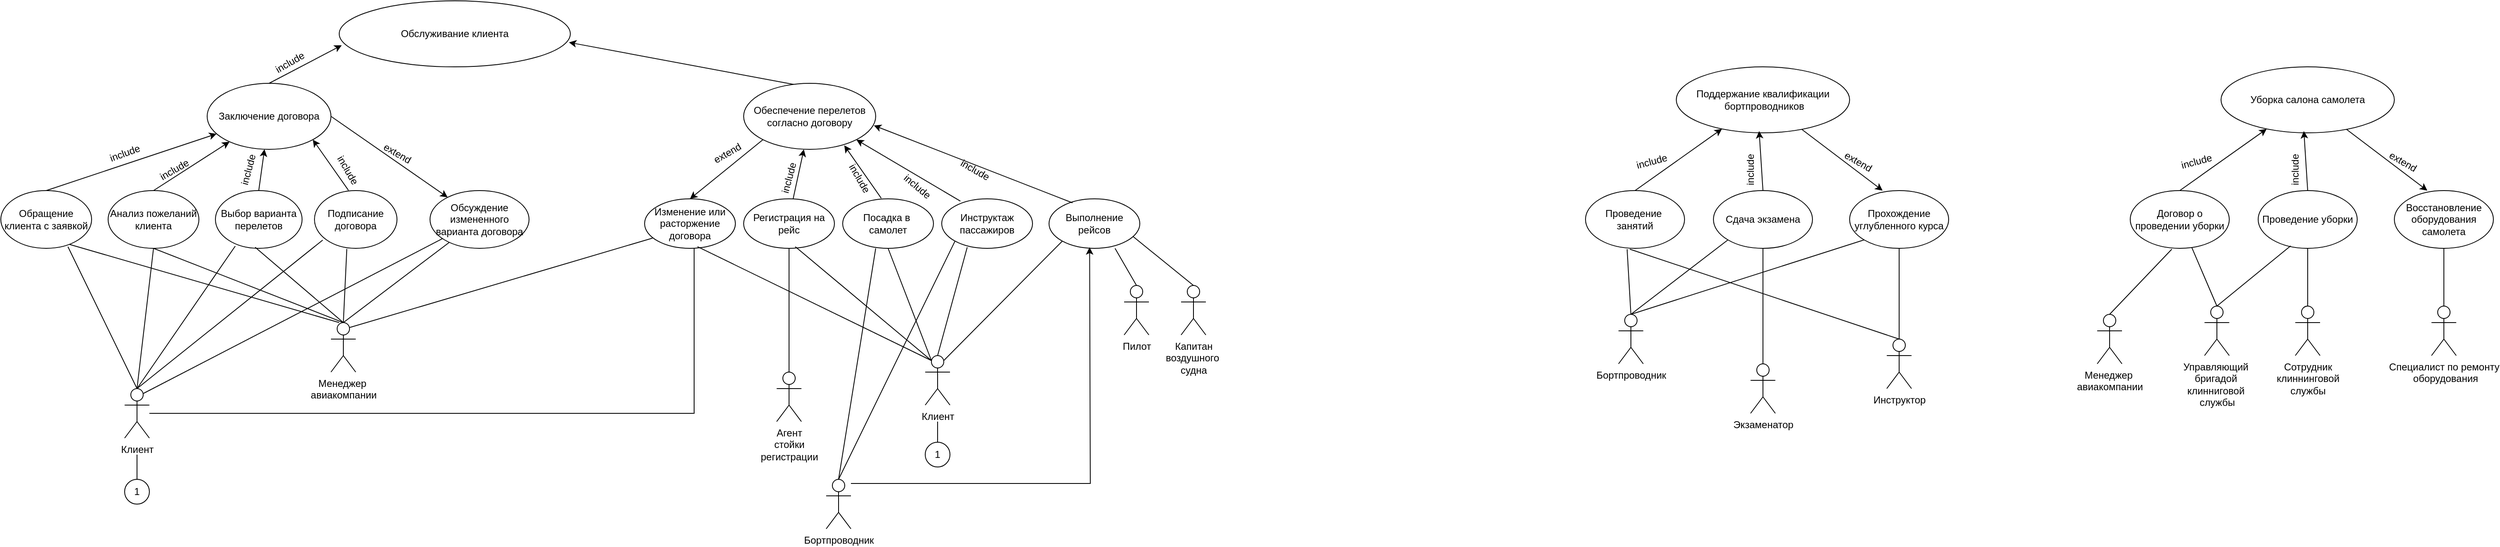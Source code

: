 <mxfile version="26.0.16">
  <diagram name="Страница — 1" id="XdphN2D3qPOeIAfaT9hG">
    <mxGraphModel dx="1928" dy="639" grid="1" gridSize="10" guides="1" tooltips="1" connect="1" arrows="1" fold="1" page="1" pageScale="1" pageWidth="827" pageHeight="1169" math="0" shadow="0">
      <root>
        <mxCell id="0" />
        <mxCell id="1" parent="0" />
        <mxCell id="0V91LuE8Ei9iwxA5G90l-1" value="Обслуживание клиента" style="ellipse;whiteSpace=wrap;html=1;" vertex="1" parent="1">
          <mxGeometry x="290" y="240" width="280" height="80" as="geometry" />
        </mxCell>
        <mxCell id="0V91LuE8Ei9iwxA5G90l-2" value="" style="endArrow=classic;html=1;rounded=0;entryX=0.011;entryY=0.673;entryDx=0;entryDy=0;entryPerimeter=0;exitX=0.5;exitY=0;exitDx=0;exitDy=0;" edge="1" parent="1" source="0V91LuE8Ei9iwxA5G90l-4" target="0V91LuE8Ei9iwxA5G90l-1">
          <mxGeometry width="50" height="50" relative="1" as="geometry">
            <mxPoint x="250" y="400" as="sourcePoint" />
            <mxPoint x="350" y="350" as="targetPoint" />
          </mxGeometry>
        </mxCell>
        <mxCell id="0V91LuE8Ei9iwxA5G90l-3" value="" style="endArrow=classic;html=1;rounded=0;entryX=0.994;entryY=0.63;entryDx=0;entryDy=0;entryPerimeter=0;exitX=0.465;exitY=0.048;exitDx=0;exitDy=0;exitPerimeter=0;" edge="1" parent="1" source="0V91LuE8Ei9iwxA5G90l-5" target="0V91LuE8Ei9iwxA5G90l-1">
          <mxGeometry width="50" height="50" relative="1" as="geometry">
            <mxPoint x="560" y="400" as="sourcePoint" />
            <mxPoint x="570" y="360" as="targetPoint" />
          </mxGeometry>
        </mxCell>
        <mxCell id="0V91LuE8Ei9iwxA5G90l-4" value="Заключение договора" style="ellipse;whiteSpace=wrap;html=1;" vertex="1" parent="1">
          <mxGeometry x="130" y="340" width="150" height="80" as="geometry" />
        </mxCell>
        <mxCell id="0V91LuE8Ei9iwxA5G90l-5" value="Обеспечение перелетов согласно договору" style="ellipse;whiteSpace=wrap;html=1;" vertex="1" parent="1">
          <mxGeometry x="780" y="340" width="160" height="80" as="geometry" />
        </mxCell>
        <mxCell id="0V91LuE8Ei9iwxA5G90l-6" value="Обращение клиента с заявкой" style="ellipse;whiteSpace=wrap;html=1;" vertex="1" parent="1">
          <mxGeometry x="-120" y="470" width="110" height="70" as="geometry" />
        </mxCell>
        <mxCell id="0V91LuE8Ei9iwxA5G90l-7" value="Анализ пожеланий клиента" style="ellipse;whiteSpace=wrap;html=1;" vertex="1" parent="1">
          <mxGeometry x="10" y="470" width="110" height="70" as="geometry" />
        </mxCell>
        <mxCell id="0V91LuE8Ei9iwxA5G90l-8" value="Выбор варианта перелетов" style="ellipse;whiteSpace=wrap;html=1;" vertex="1" parent="1">
          <mxGeometry x="140" y="470" width="105" height="70" as="geometry" />
        </mxCell>
        <mxCell id="0V91LuE8Ei9iwxA5G90l-9" value="Подписание договора" style="ellipse;whiteSpace=wrap;html=1;" vertex="1" parent="1">
          <mxGeometry x="260" y="470" width="100" height="70" as="geometry" />
        </mxCell>
        <mxCell id="0V91LuE8Ei9iwxA5G90l-10" value="Обсуждение измененного варианта договора" style="ellipse;whiteSpace=wrap;html=1;" vertex="1" parent="1">
          <mxGeometry x="400" y="470" width="120" height="70" as="geometry" />
        </mxCell>
        <mxCell id="0V91LuE8Ei9iwxA5G90l-11" value="" style="endArrow=classic;html=1;rounded=0;exitX=0.5;exitY=0;exitDx=0;exitDy=0;" edge="1" parent="1" source="0V91LuE8Ei9iwxA5G90l-6" target="0V91LuE8Ei9iwxA5G90l-4">
          <mxGeometry width="50" height="50" relative="1" as="geometry">
            <mxPoint x="-190" y="410" as="sourcePoint" />
            <mxPoint x="-140" y="360" as="targetPoint" />
          </mxGeometry>
        </mxCell>
        <mxCell id="0V91LuE8Ei9iwxA5G90l-12" value="" style="endArrow=classic;html=1;rounded=0;exitX=0.5;exitY=0;exitDx=0;exitDy=0;" edge="1" parent="1" source="0V91LuE8Ei9iwxA5G90l-7" target="0V91LuE8Ei9iwxA5G90l-4">
          <mxGeometry width="50" height="50" relative="1" as="geometry">
            <mxPoint x="-90" y="410" as="sourcePoint" />
            <mxPoint x="-40" y="360" as="targetPoint" />
          </mxGeometry>
        </mxCell>
        <mxCell id="0V91LuE8Ei9iwxA5G90l-13" value="" style="endArrow=classic;html=1;rounded=0;exitX=0.5;exitY=0;exitDx=0;exitDy=0;" edge="1" parent="1" source="0V91LuE8Ei9iwxA5G90l-8" target="0V91LuE8Ei9iwxA5G90l-4">
          <mxGeometry width="50" height="50" relative="1" as="geometry">
            <mxPoint x="-90" y="400" as="sourcePoint" />
            <mxPoint x="-40" y="350" as="targetPoint" />
          </mxGeometry>
        </mxCell>
        <mxCell id="0V91LuE8Ei9iwxA5G90l-14" value="" style="endArrow=classic;html=1;rounded=0;exitX=0.412;exitY=-0.004;exitDx=0;exitDy=0;exitPerimeter=0;entryX=1;entryY=1;entryDx=0;entryDy=0;" edge="1" parent="1" source="0V91LuE8Ei9iwxA5G90l-9" target="0V91LuE8Ei9iwxA5G90l-4">
          <mxGeometry width="50" height="50" relative="1" as="geometry">
            <mxPoint x="-80" y="410" as="sourcePoint" />
            <mxPoint x="-30" y="360" as="targetPoint" />
          </mxGeometry>
        </mxCell>
        <mxCell id="0V91LuE8Ei9iwxA5G90l-15" value="" style="endArrow=classic;html=1;rounded=0;exitX=1;exitY=0.5;exitDx=0;exitDy=0;" edge="1" parent="1" source="0V91LuE8Ei9iwxA5G90l-4" target="0V91LuE8Ei9iwxA5G90l-10">
          <mxGeometry width="50" height="50" relative="1" as="geometry">
            <mxPoint x="40" y="420" as="sourcePoint" />
            <mxPoint x="360" y="370" as="targetPoint" />
          </mxGeometry>
        </mxCell>
        <mxCell id="0V91LuE8Ei9iwxA5G90l-16" value="include" style="text;html=1;align=center;verticalAlign=middle;resizable=0;points=[];autosize=1;strokeColor=none;fillColor=none;rotation=-30;" vertex="1" parent="1">
          <mxGeometry x="200" y="300" width="60" height="30" as="geometry" />
        </mxCell>
        <mxCell id="0V91LuE8Ei9iwxA5G90l-17" value="include" style="text;html=1;align=center;verticalAlign=middle;resizable=0;points=[];autosize=1;strokeColor=none;fillColor=none;rotation=-20;" vertex="1" parent="1">
          <mxGeometry y="410" width="60" height="30" as="geometry" />
        </mxCell>
        <mxCell id="0V91LuE8Ei9iwxA5G90l-18" value="include" style="text;html=1;align=center;verticalAlign=middle;resizable=0;points=[];autosize=1;strokeColor=none;fillColor=none;rotation=-30;" vertex="1" parent="1">
          <mxGeometry x="60" y="430" width="60" height="30" as="geometry" />
        </mxCell>
        <mxCell id="0V91LuE8Ei9iwxA5G90l-19" value="include" style="text;html=1;align=center;verticalAlign=middle;resizable=0;points=[];autosize=1;strokeColor=none;fillColor=none;rotation=-75;" vertex="1" parent="1">
          <mxGeometry x="150" y="430" width="60" height="30" as="geometry" />
        </mxCell>
        <mxCell id="0V91LuE8Ei9iwxA5G90l-21" value="include" style="text;html=1;align=center;verticalAlign=middle;resizable=0;points=[];autosize=1;strokeColor=none;fillColor=none;rotation=60;" vertex="1" parent="1">
          <mxGeometry x="270" y="430" width="60" height="30" as="geometry" />
        </mxCell>
        <mxCell id="0V91LuE8Ei9iwxA5G90l-24" value="extend" style="text;html=1;align=center;verticalAlign=middle;resizable=0;points=[];autosize=1;strokeColor=none;fillColor=none;rotation=30;" vertex="1" parent="1">
          <mxGeometry x="330" y="410" width="60" height="30" as="geometry" />
        </mxCell>
        <mxCell id="0V91LuE8Ei9iwxA5G90l-25" value="Клиент" style="shape=umlActor;verticalLabelPosition=bottom;verticalAlign=top;html=1;outlineConnect=0;" vertex="1" parent="1">
          <mxGeometry x="30" y="710" width="30" height="60" as="geometry" />
        </mxCell>
        <mxCell id="0V91LuE8Ei9iwxA5G90l-33" value="Менеджер&amp;nbsp;&lt;div&gt;авиакомпании&lt;/div&gt;" style="shape=umlActor;verticalLabelPosition=bottom;verticalAlign=top;html=1;outlineConnect=0;" vertex="1" parent="1">
          <mxGeometry x="280" y="630" width="30" height="60" as="geometry" />
        </mxCell>
        <mxCell id="0V91LuE8Ei9iwxA5G90l-35" value="" style="endArrow=none;html=1;rounded=0;exitX=0.5;exitY=0;exitDx=0;exitDy=0;exitPerimeter=0;entryX=0.739;entryY=0.971;entryDx=0;entryDy=0;entryPerimeter=0;" edge="1" parent="1" source="0V91LuE8Ei9iwxA5G90l-25" target="0V91LuE8Ei9iwxA5G90l-6">
          <mxGeometry width="50" height="50" relative="1" as="geometry">
            <mxPoint x="-90" y="630" as="sourcePoint" />
            <mxPoint x="-40" y="580" as="targetPoint" />
          </mxGeometry>
        </mxCell>
        <mxCell id="0V91LuE8Ei9iwxA5G90l-36" value="" style="endArrow=none;html=1;rounded=0;exitX=0.5;exitY=0;exitDx=0;exitDy=0;exitPerimeter=0;entryX=0.5;entryY=1;entryDx=0;entryDy=0;" edge="1" parent="1" source="0V91LuE8Ei9iwxA5G90l-25" target="0V91LuE8Ei9iwxA5G90l-7">
          <mxGeometry width="50" height="50" relative="1" as="geometry">
            <mxPoint x="80" y="620" as="sourcePoint" />
            <mxPoint x="130" y="570" as="targetPoint" />
          </mxGeometry>
        </mxCell>
        <mxCell id="0V91LuE8Ei9iwxA5G90l-37" value="" style="endArrow=none;html=1;rounded=0;entryX=0.229;entryY=0.961;entryDx=0;entryDy=0;entryPerimeter=0;exitX=0.5;exitY=0;exitDx=0;exitDy=0;exitPerimeter=0;" edge="1" parent="1" source="0V91LuE8Ei9iwxA5G90l-25" target="0V91LuE8Ei9iwxA5G90l-8">
          <mxGeometry width="50" height="50" relative="1" as="geometry">
            <mxPoint x="50" y="630" as="sourcePoint" />
            <mxPoint x="120" y="570" as="targetPoint" />
          </mxGeometry>
        </mxCell>
        <mxCell id="0V91LuE8Ei9iwxA5G90l-38" value="" style="endArrow=none;html=1;rounded=0;entryX=0.1;entryY=0.857;entryDx=0;entryDy=0;entryPerimeter=0;exitX=0.5;exitY=0;exitDx=0;exitDy=0;exitPerimeter=0;" edge="1" parent="1" source="0V91LuE8Ei9iwxA5G90l-25" target="0V91LuE8Ei9iwxA5G90l-9">
          <mxGeometry width="50" height="50" relative="1" as="geometry">
            <mxPoint x="50" y="630" as="sourcePoint" />
            <mxPoint x="240" y="580" as="targetPoint" />
          </mxGeometry>
        </mxCell>
        <mxCell id="0V91LuE8Ei9iwxA5G90l-39" value="" style="endArrow=none;html=1;rounded=0;exitX=0.75;exitY=0.1;exitDx=0;exitDy=0;exitPerimeter=0;" edge="1" parent="1" source="0V91LuE8Ei9iwxA5G90l-25" target="0V91LuE8Ei9iwxA5G90l-10">
          <mxGeometry width="50" height="50" relative="1" as="geometry">
            <mxPoint x="50" y="630" as="sourcePoint" />
            <mxPoint x="380" y="540" as="targetPoint" />
          </mxGeometry>
        </mxCell>
        <mxCell id="0V91LuE8Ei9iwxA5G90l-40" value="" style="endArrow=none;html=1;rounded=0;entryX=0.757;entryY=0.932;entryDx=0;entryDy=0;entryPerimeter=0;" edge="1" parent="1" target="0V91LuE8Ei9iwxA5G90l-6">
          <mxGeometry width="50" height="50" relative="1" as="geometry">
            <mxPoint x="290" y="630" as="sourcePoint" />
            <mxPoint x="180" y="610" as="targetPoint" />
          </mxGeometry>
        </mxCell>
        <mxCell id="0V91LuE8Ei9iwxA5G90l-41" value="" style="endArrow=none;html=1;rounded=0;exitX=0.5;exitY=0;exitDx=0;exitDy=0;exitPerimeter=0;entryX=0.5;entryY=1;entryDx=0;entryDy=0;" edge="1" parent="1" source="0V91LuE8Ei9iwxA5G90l-33" target="0V91LuE8Ei9iwxA5G90l-7">
          <mxGeometry width="50" height="50" relative="1" as="geometry">
            <mxPoint x="270" y="640" as="sourcePoint" />
            <mxPoint x="320" y="590" as="targetPoint" />
          </mxGeometry>
        </mxCell>
        <mxCell id="0V91LuE8Ei9iwxA5G90l-42" value="" style="endArrow=none;html=1;rounded=0;entryX=0.458;entryY=0.981;entryDx=0;entryDy=0;entryPerimeter=0;exitX=0.5;exitY=0;exitDx=0;exitDy=0;exitPerimeter=0;" edge="1" parent="1" source="0V91LuE8Ei9iwxA5G90l-33" target="0V91LuE8Ei9iwxA5G90l-8">
          <mxGeometry width="50" height="50" relative="1" as="geometry">
            <mxPoint x="270" y="630" as="sourcePoint" />
            <mxPoint x="320" y="580" as="targetPoint" />
          </mxGeometry>
        </mxCell>
        <mxCell id="0V91LuE8Ei9iwxA5G90l-43" value="" style="endArrow=none;html=1;rounded=0;entryX=0.392;entryY=1.01;entryDx=0;entryDy=0;entryPerimeter=0;exitX=0.5;exitY=0;exitDx=0;exitDy=0;exitPerimeter=0;" edge="1" parent="1" source="0V91LuE8Ei9iwxA5G90l-33" target="0V91LuE8Ei9iwxA5G90l-9">
          <mxGeometry width="50" height="50" relative="1" as="geometry">
            <mxPoint x="360" y="650" as="sourcePoint" />
            <mxPoint x="410" y="600" as="targetPoint" />
          </mxGeometry>
        </mxCell>
        <mxCell id="0V91LuE8Ei9iwxA5G90l-44" value="" style="endArrow=none;html=1;rounded=0;exitX=0.5;exitY=0;exitDx=0;exitDy=0;exitPerimeter=0;" edge="1" parent="1" source="0V91LuE8Ei9iwxA5G90l-33" target="0V91LuE8Ei9iwxA5G90l-10">
          <mxGeometry width="50" height="50" relative="1" as="geometry">
            <mxPoint x="420" y="670" as="sourcePoint" />
            <mxPoint x="470" y="620" as="targetPoint" />
          </mxGeometry>
        </mxCell>
        <mxCell id="0V91LuE8Ei9iwxA5G90l-45" value="Изменение или расторжение договора" style="ellipse;whiteSpace=wrap;html=1;" vertex="1" parent="1">
          <mxGeometry x="660" y="480" width="110" height="60" as="geometry" />
        </mxCell>
        <mxCell id="0V91LuE8Ei9iwxA5G90l-46" value="Регистрация на&lt;div&gt;рейс&lt;/div&gt;" style="ellipse;whiteSpace=wrap;html=1;" vertex="1" parent="1">
          <mxGeometry x="780" y="480" width="110" height="60" as="geometry" />
        </mxCell>
        <mxCell id="0V91LuE8Ei9iwxA5G90l-47" value="Посадка в&amp;nbsp;&lt;div&gt;самолет&lt;/div&gt;" style="ellipse;whiteSpace=wrap;html=1;" vertex="1" parent="1">
          <mxGeometry x="900" y="480" width="110" height="60" as="geometry" />
        </mxCell>
        <mxCell id="0V91LuE8Ei9iwxA5G90l-48" value="Инструктаж пасс&lt;span style=&quot;color: rgba(0, 0, 0, 0); font-family: monospace; font-size: 0px; text-align: start; text-wrap-mode: nowrap;&quot;&gt;%3CmxGraphModel%3E%3Croot%3E%3CmxCell%20id%3D%220%22%2F%3E%3CmxCell%20id%3D%221%22%20parent%3D%220%22%2F%3E%3CmxCell%20id%3D%222%22%20value%3D%22%D0%9F%D0%BE%D1%81%D0%B0%D0%B4%D0%BA%D0%B0%20%D0%B2%26amp%3Bnbsp%3B%26lt%3Bdiv%26gt%3B%D1%81%D0%B0%D0%BC%D0%BE%D0%BB%D0%B5%D1%82%26lt%3B%2Fdiv%26gt%3B%22%20style%3D%22ellipse%3BwhiteSpace%3Dwrap%3Bhtml%3D1%3B%22%20vertex%3D%221%22%20parent%3D%221%22%3E%3CmxGeometry%20x%3D%22970%22%20y%3D%22480%22%20width%3D%22110%22%20height%3D%2260%22%20as%3D%22geometry%22%2F%3E%3C%2FmxCell%3E%3C%2Froot%3E%3C%2FmxGraphModel%3E&lt;/span&gt;ажиров" style="ellipse;whiteSpace=wrap;html=1;" vertex="1" parent="1">
          <mxGeometry x="1020" y="480" width="110" height="60" as="geometry" />
        </mxCell>
        <mxCell id="0V91LuE8Ei9iwxA5G90l-49" value="Выполнение рейсов" style="ellipse;whiteSpace=wrap;html=1;" vertex="1" parent="1">
          <mxGeometry x="1150" y="480" width="110" height="60" as="geometry" />
        </mxCell>
        <mxCell id="0V91LuE8Ei9iwxA5G90l-50" value="" style="endArrow=classic;html=1;rounded=0;entryX=0.5;entryY=0;entryDx=0;entryDy=0;exitX=0;exitY=1;exitDx=0;exitDy=0;" edge="1" parent="1" source="0V91LuE8Ei9iwxA5G90l-5" target="0V91LuE8Ei9iwxA5G90l-45">
          <mxGeometry width="50" height="50" relative="1" as="geometry">
            <mxPoint x="670" y="450" as="sourcePoint" />
            <mxPoint x="720" y="400" as="targetPoint" />
          </mxGeometry>
        </mxCell>
        <mxCell id="0V91LuE8Ei9iwxA5G90l-51" value="" style="endArrow=classic;html=1;rounded=0;exitX=0.545;exitY=0;exitDx=0;exitDy=0;exitPerimeter=0;entryX=0.456;entryY=1;entryDx=0;entryDy=0;entryPerimeter=0;" edge="1" parent="1" source="0V91LuE8Ei9iwxA5G90l-46" target="0V91LuE8Ei9iwxA5G90l-5">
          <mxGeometry width="50" height="50" relative="1" as="geometry">
            <mxPoint x="670" y="470" as="sourcePoint" />
            <mxPoint x="860" y="470" as="targetPoint" />
          </mxGeometry>
        </mxCell>
        <mxCell id="0V91LuE8Ei9iwxA5G90l-52" value="" style="endArrow=classic;html=1;rounded=0;entryX=0.762;entryY=0.94;entryDx=0;entryDy=0;entryPerimeter=0;exitX=0.425;exitY=-0.011;exitDx=0;exitDy=0;exitPerimeter=0;" edge="1" parent="1" source="0V91LuE8Ei9iwxA5G90l-47" target="0V91LuE8Ei9iwxA5G90l-5">
          <mxGeometry width="50" height="50" relative="1" as="geometry">
            <mxPoint x="900" y="490" as="sourcePoint" />
            <mxPoint x="950" y="440" as="targetPoint" />
          </mxGeometry>
        </mxCell>
        <mxCell id="0V91LuE8Ei9iwxA5G90l-54" value="" style="endArrow=classic;html=1;rounded=0;entryX=1;entryY=1;entryDx=0;entryDy=0;exitX=0.206;exitY=0.047;exitDx=0;exitDy=0;exitPerimeter=0;" edge="1" parent="1" source="0V91LuE8Ei9iwxA5G90l-48" target="0V91LuE8Ei9iwxA5G90l-5">
          <mxGeometry width="50" height="50" relative="1" as="geometry">
            <mxPoint x="957" y="489" as="sourcePoint" />
            <mxPoint x="912" y="425" as="targetPoint" />
          </mxGeometry>
        </mxCell>
        <mxCell id="0V91LuE8Ei9iwxA5G90l-55" value="" style="endArrow=classic;html=1;rounded=0;entryX=0.986;entryY=0.638;entryDx=0;entryDy=0;exitX=0.259;exitY=0.081;exitDx=0;exitDy=0;exitPerimeter=0;entryPerimeter=0;" edge="1" parent="1" source="0V91LuE8Ei9iwxA5G90l-49" target="0V91LuE8Ei9iwxA5G90l-5">
          <mxGeometry width="50" height="50" relative="1" as="geometry">
            <mxPoint x="1053" y="493" as="sourcePoint" />
            <mxPoint x="927" y="418" as="targetPoint" />
          </mxGeometry>
        </mxCell>
        <mxCell id="0V91LuE8Ei9iwxA5G90l-56" value="include" style="text;html=1;align=center;verticalAlign=middle;resizable=0;points=[];autosize=1;strokeColor=none;fillColor=none;rotation=-75;" vertex="1" parent="1">
          <mxGeometry x="805" y="440" width="60" height="30" as="geometry" />
        </mxCell>
        <mxCell id="0V91LuE8Ei9iwxA5G90l-57" value="include" style="text;html=1;align=center;verticalAlign=middle;resizable=0;points=[];autosize=1;strokeColor=none;fillColor=none;rotation=60;" vertex="1" parent="1">
          <mxGeometry x="890" y="440" width="60" height="30" as="geometry" />
        </mxCell>
        <mxCell id="0V91LuE8Ei9iwxA5G90l-59" value="include" style="text;html=1;align=center;verticalAlign=middle;resizable=0;points=[];autosize=1;strokeColor=none;fillColor=none;rotation=40;" vertex="1" parent="1">
          <mxGeometry x="960" y="450" width="60" height="30" as="geometry" />
        </mxCell>
        <mxCell id="0V91LuE8Ei9iwxA5G90l-64" value="include" style="text;html=1;align=center;verticalAlign=middle;resizable=0;points=[];autosize=1;strokeColor=none;fillColor=none;rotation=30;" vertex="1" parent="1">
          <mxGeometry x="1030" y="430" width="60" height="30" as="geometry" />
        </mxCell>
        <mxCell id="0V91LuE8Ei9iwxA5G90l-66" value="extend" style="text;html=1;align=center;verticalAlign=middle;resizable=0;points=[];autosize=1;strokeColor=none;fillColor=none;rotation=-30;" vertex="1" parent="1">
          <mxGeometry x="730" y="410" width="60" height="30" as="geometry" />
        </mxCell>
        <mxCell id="0V91LuE8Ei9iwxA5G90l-68" value="" style="endArrow=none;html=1;rounded=0;endFill=1;startFill=0;" edge="1" parent="1" source="0V91LuE8Ei9iwxA5G90l-25">
          <mxGeometry width="50" height="50" relative="1" as="geometry">
            <mxPoint x="150" y="820" as="sourcePoint" />
            <mxPoint x="720" y="540" as="targetPoint" />
            <Array as="points">
              <mxPoint x="720" y="740" />
              <mxPoint x="720" y="540" />
            </Array>
          </mxGeometry>
        </mxCell>
        <mxCell id="0V91LuE8Ei9iwxA5G90l-71" value="" style="endArrow=none;html=1;rounded=0;exitX=0.75;exitY=0.1;exitDx=0;exitDy=0;exitPerimeter=0;entryX=0.087;entryY=0.794;entryDx=0;entryDy=0;entryPerimeter=0;startFill=0;" edge="1" parent="1" source="0V91LuE8Ei9iwxA5G90l-33" target="0V91LuE8Ei9iwxA5G90l-45">
          <mxGeometry width="50" height="50" relative="1" as="geometry">
            <mxPoint x="580" y="650" as="sourcePoint" />
            <mxPoint x="630" y="600" as="targetPoint" />
          </mxGeometry>
        </mxCell>
        <mxCell id="0V91LuE8Ei9iwxA5G90l-73" value="1" style="ellipse;whiteSpace=wrap;html=1;aspect=fixed;" vertex="1" parent="1">
          <mxGeometry x="30" y="820" width="30" height="30" as="geometry" />
        </mxCell>
        <mxCell id="0V91LuE8Ei9iwxA5G90l-74" value="" style="endArrow=none;html=1;rounded=0;exitX=0.5;exitY=0;exitDx=0;exitDy=0;" edge="1" parent="1" source="0V91LuE8Ei9iwxA5G90l-73">
          <mxGeometry width="50" height="50" relative="1" as="geometry">
            <mxPoint x="90" y="840" as="sourcePoint" />
            <mxPoint x="45" y="790" as="targetPoint" />
          </mxGeometry>
        </mxCell>
        <mxCell id="0V91LuE8Ei9iwxA5G90l-75" value="1" style="ellipse;whiteSpace=wrap;html=1;aspect=fixed;" vertex="1" parent="1">
          <mxGeometry x="1000" y="775" width="30" height="30" as="geometry" />
        </mxCell>
        <mxCell id="0V91LuE8Ei9iwxA5G90l-78" value="Клиент" style="shape=umlActor;verticalLabelPosition=bottom;verticalAlign=top;html=1;outlineConnect=0;" vertex="1" parent="1">
          <mxGeometry x="1000" y="670" width="30" height="60" as="geometry" />
        </mxCell>
        <mxCell id="0V91LuE8Ei9iwxA5G90l-79" value="" style="endArrow=none;html=1;rounded=0;exitX=0.5;exitY=0;exitDx=0;exitDy=0;" edge="1" parent="1" source="0V91LuE8Ei9iwxA5G90l-75">
          <mxGeometry width="50" height="50" relative="1" as="geometry">
            <mxPoint x="870" y="720" as="sourcePoint" />
            <mxPoint x="1015" y="750" as="targetPoint" />
          </mxGeometry>
        </mxCell>
        <mxCell id="0V91LuE8Ei9iwxA5G90l-80" value="" style="endArrow=none;html=1;rounded=0;entryX=0.582;entryY=0.966;entryDx=0;entryDy=0;entryPerimeter=0;startFill=0;exitX=0.25;exitY=0.1;exitDx=0;exitDy=0;exitPerimeter=0;" edge="1" parent="1" source="0V91LuE8Ei9iwxA5G90l-78" target="0V91LuE8Ei9iwxA5G90l-45">
          <mxGeometry width="50" height="50" relative="1" as="geometry">
            <mxPoint x="830" y="660" as="sourcePoint" />
            <mxPoint x="880" y="610" as="targetPoint" />
          </mxGeometry>
        </mxCell>
        <mxCell id="0V91LuE8Ei9iwxA5G90l-81" value="" style="endArrow=none;html=1;rounded=0;entryX=0.569;entryY=0.966;entryDx=0;entryDy=0;entryPerimeter=0;startFill=0;exitX=0.25;exitY=0.1;exitDx=0;exitDy=0;exitPerimeter=0;" edge="1" parent="1" source="0V91LuE8Ei9iwxA5G90l-78" target="0V91LuE8Ei9iwxA5G90l-46">
          <mxGeometry width="50" height="50" relative="1" as="geometry">
            <mxPoint x="960" y="710" as="sourcePoint" />
            <mxPoint x="990" y="590" as="targetPoint" />
          </mxGeometry>
        </mxCell>
        <mxCell id="0V91LuE8Ei9iwxA5G90l-82" value="" style="endArrow=none;html=1;rounded=0;exitX=0.25;exitY=0.1;exitDx=0;exitDy=0;exitPerimeter=0;entryX=0.5;entryY=1;entryDx=0;entryDy=0;startFill=0;" edge="1" parent="1" source="0V91LuE8Ei9iwxA5G90l-78" target="0V91LuE8Ei9iwxA5G90l-47">
          <mxGeometry width="50" height="50" relative="1" as="geometry">
            <mxPoint x="980" y="620" as="sourcePoint" />
            <mxPoint x="1030" y="570" as="targetPoint" />
          </mxGeometry>
        </mxCell>
        <mxCell id="0V91LuE8Ei9iwxA5G90l-83" value="" style="endArrow=none;html=1;rounded=0;exitX=0.5;exitY=0;exitDx=0;exitDy=0;exitPerimeter=0;entryX=0.281;entryY=0.978;entryDx=0;entryDy=0;entryPerimeter=0;startFill=0;" edge="1" parent="1" source="0V91LuE8Ei9iwxA5G90l-78" target="0V91LuE8Ei9iwxA5G90l-48">
          <mxGeometry width="50" height="50" relative="1" as="geometry">
            <mxPoint x="978" y="706" as="sourcePoint" />
            <mxPoint x="965" y="550" as="targetPoint" />
          </mxGeometry>
        </mxCell>
        <mxCell id="0V91LuE8Ei9iwxA5G90l-84" value="" style="endArrow=none;html=1;rounded=0;exitX=0.75;exitY=0.1;exitDx=0;exitDy=0;exitPerimeter=0;entryX=0;entryY=1;entryDx=0;entryDy=0;startFill=0;" edge="1" parent="1" source="0V91LuE8Ei9iwxA5G90l-78" target="0V91LuE8Ei9iwxA5G90l-49">
          <mxGeometry width="50" height="50" relative="1" as="geometry">
            <mxPoint x="985" y="700" as="sourcePoint" />
            <mxPoint x="1061" y="549" as="targetPoint" />
          </mxGeometry>
        </mxCell>
        <mxCell id="0V91LuE8Ei9iwxA5G90l-85" value="Агент&lt;div&gt;стойки&lt;/div&gt;&lt;div&gt;регистрации&lt;/div&gt;" style="shape=umlActor;verticalLabelPosition=bottom;verticalAlign=top;html=1;outlineConnect=0;" vertex="1" parent="1">
          <mxGeometry x="820" y="690" width="30" height="60" as="geometry" />
        </mxCell>
        <mxCell id="0V91LuE8Ei9iwxA5G90l-86" value="" style="endArrow=none;html=1;rounded=0;exitX=0.5;exitY=0;exitDx=0;exitDy=0;exitPerimeter=0;entryX=0.5;entryY=1;entryDx=0;entryDy=0;" edge="1" parent="1" source="0V91LuE8Ei9iwxA5G90l-85" target="0V91LuE8Ei9iwxA5G90l-46">
          <mxGeometry width="50" height="50" relative="1" as="geometry">
            <mxPoint x="750" y="650" as="sourcePoint" />
            <mxPoint x="800" y="600" as="targetPoint" />
          </mxGeometry>
        </mxCell>
        <mxCell id="0V91LuE8Ei9iwxA5G90l-87" value="Бортпроводник" style="shape=umlActor;verticalLabelPosition=bottom;verticalAlign=top;html=1;outlineConnect=0;" vertex="1" parent="1">
          <mxGeometry x="880" y="820" width="30" height="60" as="geometry" />
        </mxCell>
        <mxCell id="0V91LuE8Ei9iwxA5G90l-88" value="" style="endArrow=none;html=1;rounded=0;exitX=0.5;exitY=0;exitDx=0;exitDy=0;exitPerimeter=0;" edge="1" parent="1" source="0V91LuE8Ei9iwxA5G90l-87">
          <mxGeometry width="50" height="50" relative="1" as="geometry">
            <mxPoint x="900" y="780" as="sourcePoint" />
            <mxPoint x="940" y="540" as="targetPoint" />
          </mxGeometry>
        </mxCell>
        <mxCell id="0V91LuE8Ei9iwxA5G90l-89" value="" style="endArrow=none;html=1;rounded=0;entryX=0;entryY=1;entryDx=0;entryDy=0;exitX=0.5;exitY=0;exitDx=0;exitDy=0;exitPerimeter=0;" edge="1" parent="1" source="0V91LuE8Ei9iwxA5G90l-87" target="0V91LuE8Ei9iwxA5G90l-48">
          <mxGeometry width="50" height="50" relative="1" as="geometry">
            <mxPoint x="870" y="780" as="sourcePoint" />
            <mxPoint x="920" y="730" as="targetPoint" />
          </mxGeometry>
        </mxCell>
        <mxCell id="0V91LuE8Ei9iwxA5G90l-90" value="" style="endArrow=classic;html=1;rounded=0;entryX=0.447;entryY=0.978;entryDx=0;entryDy=0;entryPerimeter=0;" edge="1" parent="1" target="0V91LuE8Ei9iwxA5G90l-49">
          <mxGeometry width="50" height="50" relative="1" as="geometry">
            <mxPoint x="910" y="825" as="sourcePoint" />
            <mxPoint x="1210" y="832.5" as="targetPoint" />
            <Array as="points">
              <mxPoint x="1200" y="825" />
            </Array>
          </mxGeometry>
        </mxCell>
        <mxCell id="0V91LuE8Ei9iwxA5G90l-91" value="Пилот" style="shape=umlActor;verticalLabelPosition=bottom;verticalAlign=top;html=1;outlineConnect=0;" vertex="1" parent="1">
          <mxGeometry x="1241" y="585" width="30" height="60" as="geometry" />
        </mxCell>
        <mxCell id="0V91LuE8Ei9iwxA5G90l-92" value="Капитан&lt;div&gt;воздушного&amp;nbsp;&lt;/div&gt;&lt;div&gt;судна&lt;/div&gt;" style="shape=umlActor;verticalLabelPosition=bottom;verticalAlign=top;html=1;outlineConnect=0;" vertex="1" parent="1">
          <mxGeometry x="1310" y="585" width="30" height="60" as="geometry" />
        </mxCell>
        <mxCell id="0V91LuE8Ei9iwxA5G90l-93" value="" style="endArrow=none;html=1;rounded=0;entryX=0.727;entryY=1;entryDx=0;entryDy=0;entryPerimeter=0;exitX=0.5;exitY=0;exitDx=0;exitDy=0;exitPerimeter=0;" edge="1" parent="1" source="0V91LuE8Ei9iwxA5G90l-91" target="0V91LuE8Ei9iwxA5G90l-49">
          <mxGeometry width="50" height="50" relative="1" as="geometry">
            <mxPoint x="1220" y="760" as="sourcePoint" />
            <mxPoint x="1270" y="710" as="targetPoint" />
          </mxGeometry>
        </mxCell>
        <mxCell id="0V91LuE8Ei9iwxA5G90l-94" value="" style="endArrow=none;html=1;rounded=0;exitX=0.5;exitY=0;exitDx=0;exitDy=0;exitPerimeter=0;entryX=0.924;entryY=0.759;entryDx=0;entryDy=0;entryPerimeter=0;" edge="1" parent="1" source="0V91LuE8Ei9iwxA5G90l-92" target="0V91LuE8Ei9iwxA5G90l-49">
          <mxGeometry width="50" height="50" relative="1" as="geometry">
            <mxPoint x="1310" y="560" as="sourcePoint" />
            <mxPoint x="1360" y="510" as="targetPoint" />
          </mxGeometry>
        </mxCell>
        <mxCell id="0V91LuE8Ei9iwxA5G90l-95" value="Поддержание квалификации&lt;div&gt;&amp;nbsp;бортпроводников&lt;/div&gt;" style="ellipse;whiteSpace=wrap;html=1;" vertex="1" parent="1">
          <mxGeometry x="1910" y="320" width="210" height="80" as="geometry" />
        </mxCell>
        <mxCell id="0V91LuE8Ei9iwxA5G90l-96" value="Проведение&amp;nbsp;&lt;div&gt;занятий&lt;/div&gt;" style="ellipse;whiteSpace=wrap;html=1;" vertex="1" parent="1">
          <mxGeometry x="1800" y="470" width="120" height="70" as="geometry" />
        </mxCell>
        <mxCell id="0V91LuE8Ei9iwxA5G90l-97" value="Сдача экзамена" style="ellipse;whiteSpace=wrap;html=1;" vertex="1" parent="1">
          <mxGeometry x="1955" y="470" width="120" height="70" as="geometry" />
        </mxCell>
        <mxCell id="0V91LuE8Ei9iwxA5G90l-98" value="Прохождение углубленного курса" style="ellipse;whiteSpace=wrap;html=1;" vertex="1" parent="1">
          <mxGeometry x="2120" y="470" width="120" height="70" as="geometry" />
        </mxCell>
        <mxCell id="0V91LuE8Ei9iwxA5G90l-99" value="" style="endArrow=classic;html=1;rounded=0;exitX=0.5;exitY=0;exitDx=0;exitDy=0;" edge="1" parent="1" source="0V91LuE8Ei9iwxA5G90l-96" target="0V91LuE8Ei9iwxA5G90l-95">
          <mxGeometry width="50" height="50" relative="1" as="geometry">
            <mxPoint x="1590" y="490" as="sourcePoint" />
            <mxPoint x="1640" y="440" as="targetPoint" />
          </mxGeometry>
        </mxCell>
        <mxCell id="0V91LuE8Ei9iwxA5G90l-100" value="" style="endArrow=classic;html=1;rounded=0;exitX=0.5;exitY=0;exitDx=0;exitDy=0;entryX=0.478;entryY=0.973;entryDx=0;entryDy=0;entryPerimeter=0;" edge="1" parent="1" source="0V91LuE8Ei9iwxA5G90l-97" target="0V91LuE8Ei9iwxA5G90l-95">
          <mxGeometry width="50" height="50" relative="1" as="geometry">
            <mxPoint x="1870" y="480" as="sourcePoint" />
            <mxPoint x="1975" y="405" as="targetPoint" />
          </mxGeometry>
        </mxCell>
        <mxCell id="0V91LuE8Ei9iwxA5G90l-101" value="" style="endArrow=classic;html=1;rounded=0;entryX=0.333;entryY=0;entryDx=0;entryDy=0;entryPerimeter=0;" edge="1" parent="1" source="0V91LuE8Ei9iwxA5G90l-95" target="0V91LuE8Ei9iwxA5G90l-98">
          <mxGeometry width="50" height="50" relative="1" as="geometry">
            <mxPoint x="1720" y="450" as="sourcePoint" />
            <mxPoint x="1770" y="400" as="targetPoint" />
          </mxGeometry>
        </mxCell>
        <mxCell id="0V91LuE8Ei9iwxA5G90l-103" value="include" style="text;html=1;align=center;verticalAlign=middle;resizable=0;points=[];autosize=1;strokeColor=none;fillColor=none;rotation=-15;" vertex="1" parent="1">
          <mxGeometry x="1850" y="420" width="60" height="30" as="geometry" />
        </mxCell>
        <mxCell id="0V91LuE8Ei9iwxA5G90l-104" value="include" style="text;html=1;align=center;verticalAlign=middle;resizable=0;points=[];autosize=1;strokeColor=none;fillColor=none;rotation=-90;" vertex="1" parent="1">
          <mxGeometry x="1970" y="430" width="60" height="30" as="geometry" />
        </mxCell>
        <mxCell id="0V91LuE8Ei9iwxA5G90l-106" value="extend" style="text;html=1;align=center;verticalAlign=middle;resizable=0;points=[];autosize=1;strokeColor=none;fillColor=none;rotation=30;" vertex="1" parent="1">
          <mxGeometry x="2100" y="420" width="60" height="30" as="geometry" />
        </mxCell>
        <mxCell id="0V91LuE8Ei9iwxA5G90l-107" value="Бортпроводник" style="shape=umlActor;verticalLabelPosition=bottom;verticalAlign=top;html=1;outlineConnect=0;" vertex="1" parent="1">
          <mxGeometry x="1840" y="620" width="30" height="60" as="geometry" />
        </mxCell>
        <mxCell id="0V91LuE8Ei9iwxA5G90l-108" value="Инструктор&lt;span style=&quot;color: rgba(0, 0, 0, 0); font-family: monospace; font-size: 0px; text-align: start;&quot;&gt;%3CmxGraphModel%3E%3Croot%3E%3CmxCell%20id%3D%220%22%2F%3E%3CmxCell%20id%3D%221%22%20parent%3D%220%22%2F%3E%3CmxCell%20id%3D%222%22%20value%3D%22%D0%91%D0%BE%D1%80%D1%82%D0%BF%D1%80%D0%BE%D0%B2%D0%BE%D0%B4%D0%BD%D0%B8%D0%BA%22%20style%3D%22shape%3DumlActor%3BverticalLabelPosition%3Dbottom%3BverticalAlign%3Dtop%3Bhtml%3D1%3BoutlineConnect%3D0%3B%22%20vertex%3D%221%22%20parent%3D%221%22%3E%3CmxGeometry%20x%3D%221845%22%20y%3D%22620%22%20width%3D%2230%22%20height%3D%2260%22%20as%3D%22geometry%22%2F%3E%3C%2FmxCell%3E%3C%2Froot%3E%3C%2FmxGraphModel%3E&lt;/span&gt;" style="shape=umlActor;verticalLabelPosition=bottom;verticalAlign=top;html=1;outlineConnect=0;" vertex="1" parent="1">
          <mxGeometry x="2165" y="650" width="30" height="60" as="geometry" />
        </mxCell>
        <mxCell id="0V91LuE8Ei9iwxA5G90l-109" value="Экзаменатор" style="shape=umlActor;verticalLabelPosition=bottom;verticalAlign=top;html=1;outlineConnect=0;" vertex="1" parent="1">
          <mxGeometry x="2000" y="680" width="30" height="60" as="geometry" />
        </mxCell>
        <mxCell id="0V91LuE8Ei9iwxA5G90l-111" value="" style="endArrow=none;html=1;rounded=0;exitX=0.5;exitY=0;exitDx=0;exitDy=0;exitPerimeter=0;entryX=0.42;entryY=1.014;entryDx=0;entryDy=0;entryPerimeter=0;" edge="1" parent="1" source="0V91LuE8Ei9iwxA5G90l-107" target="0V91LuE8Ei9iwxA5G90l-96">
          <mxGeometry width="50" height="50" relative="1" as="geometry">
            <mxPoint x="1600" y="650" as="sourcePoint" />
            <mxPoint x="1650" y="600" as="targetPoint" />
          </mxGeometry>
        </mxCell>
        <mxCell id="0V91LuE8Ei9iwxA5G90l-112" value="" style="endArrow=none;html=1;rounded=0;entryX=0;entryY=1;entryDx=0;entryDy=0;exitX=0.5;exitY=0;exitDx=0;exitDy=0;exitPerimeter=0;" edge="1" parent="1" source="0V91LuE8Ei9iwxA5G90l-107" target="0V91LuE8Ei9iwxA5G90l-97">
          <mxGeometry width="50" height="50" relative="1" as="geometry">
            <mxPoint x="1640" y="670" as="sourcePoint" />
            <mxPoint x="1690" y="620" as="targetPoint" />
          </mxGeometry>
        </mxCell>
        <mxCell id="0V91LuE8Ei9iwxA5G90l-113" value="" style="endArrow=none;html=1;rounded=0;entryX=0;entryY=1;entryDx=0;entryDy=0;exitX=0.5;exitY=0;exitDx=0;exitDy=0;exitPerimeter=0;" edge="1" parent="1" source="0V91LuE8Ei9iwxA5G90l-107" target="0V91LuE8Ei9iwxA5G90l-98">
          <mxGeometry width="50" height="50" relative="1" as="geometry">
            <mxPoint x="1600" y="650" as="sourcePoint" />
            <mxPoint x="1650" y="600" as="targetPoint" />
          </mxGeometry>
        </mxCell>
        <mxCell id="0V91LuE8Ei9iwxA5G90l-114" value="" style="endArrow=none;html=1;rounded=0;exitX=0.5;exitY=0;exitDx=0;exitDy=0;exitPerimeter=0;entryX=0.5;entryY=1;entryDx=0;entryDy=0;" edge="1" parent="1" source="0V91LuE8Ei9iwxA5G90l-109" target="0V91LuE8Ei9iwxA5G90l-97">
          <mxGeometry width="50" height="50" relative="1" as="geometry">
            <mxPoint x="1540" y="710" as="sourcePoint" />
            <mxPoint x="2010" y="541" as="targetPoint" />
          </mxGeometry>
        </mxCell>
        <mxCell id="0V91LuE8Ei9iwxA5G90l-115" value="" style="endArrow=none;html=1;rounded=0;entryX=0.5;entryY=1;entryDx=0;entryDy=0;exitX=0.5;exitY=0;exitDx=0;exitDy=0;exitPerimeter=0;" edge="1" parent="1" source="0V91LuE8Ei9iwxA5G90l-108" target="0V91LuE8Ei9iwxA5G90l-98">
          <mxGeometry width="50" height="50" relative="1" as="geometry">
            <mxPoint x="2130" y="650" as="sourcePoint" />
            <mxPoint x="2180" y="600" as="targetPoint" />
          </mxGeometry>
        </mxCell>
        <mxCell id="0V91LuE8Ei9iwxA5G90l-116" value="" style="endArrow=none;html=1;rounded=0;entryX=0.447;entryY=1.014;entryDx=0;entryDy=0;entryPerimeter=0;exitX=0.5;exitY=0;exitDx=0;exitDy=0;exitPerimeter=0;" edge="1" parent="1" source="0V91LuE8Ei9iwxA5G90l-108" target="0V91LuE8Ei9iwxA5G90l-96">
          <mxGeometry width="50" height="50" relative="1" as="geometry">
            <mxPoint x="1600" y="660" as="sourcePoint" />
            <mxPoint x="1650" y="610" as="targetPoint" />
          </mxGeometry>
        </mxCell>
        <mxCell id="0V91LuE8Ei9iwxA5G90l-117" value="Уборка салона самолета" style="ellipse;whiteSpace=wrap;html=1;" vertex="1" parent="1">
          <mxGeometry x="2570" y="320" width="210" height="80" as="geometry" />
        </mxCell>
        <mxCell id="0V91LuE8Ei9iwxA5G90l-118" value="Договор о проведении уборки" style="ellipse;whiteSpace=wrap;html=1;" vertex="1" parent="1">
          <mxGeometry x="2460" y="470" width="120" height="70" as="geometry" />
        </mxCell>
        <mxCell id="0V91LuE8Ei9iwxA5G90l-119" value="Проведение уборки" style="ellipse;whiteSpace=wrap;html=1;" vertex="1" parent="1">
          <mxGeometry x="2615" y="470" width="120" height="70" as="geometry" />
        </mxCell>
        <mxCell id="0V91LuE8Ei9iwxA5G90l-120" value="Восстановление оборудования самолета" style="ellipse;whiteSpace=wrap;html=1;" vertex="1" parent="1">
          <mxGeometry x="2780" y="470" width="120" height="70" as="geometry" />
        </mxCell>
        <mxCell id="0V91LuE8Ei9iwxA5G90l-121" value="" style="endArrow=classic;html=1;rounded=0;exitX=0.5;exitY=0;exitDx=0;exitDy=0;" edge="1" parent="1" source="0V91LuE8Ei9iwxA5G90l-118" target="0V91LuE8Ei9iwxA5G90l-117">
          <mxGeometry width="50" height="50" relative="1" as="geometry">
            <mxPoint x="2250" y="490" as="sourcePoint" />
            <mxPoint x="2300" y="440" as="targetPoint" />
          </mxGeometry>
        </mxCell>
        <mxCell id="0V91LuE8Ei9iwxA5G90l-122" value="" style="endArrow=classic;html=1;rounded=0;exitX=0.5;exitY=0;exitDx=0;exitDy=0;entryX=0.478;entryY=0.973;entryDx=0;entryDy=0;entryPerimeter=0;" edge="1" parent="1" source="0V91LuE8Ei9iwxA5G90l-119" target="0V91LuE8Ei9iwxA5G90l-117">
          <mxGeometry width="50" height="50" relative="1" as="geometry">
            <mxPoint x="2530" y="480" as="sourcePoint" />
            <mxPoint x="2635" y="405" as="targetPoint" />
          </mxGeometry>
        </mxCell>
        <mxCell id="0V91LuE8Ei9iwxA5G90l-123" value="" style="endArrow=classic;html=1;rounded=0;entryX=0.333;entryY=0;entryDx=0;entryDy=0;entryPerimeter=0;" edge="1" parent="1" source="0V91LuE8Ei9iwxA5G90l-117" target="0V91LuE8Ei9iwxA5G90l-120">
          <mxGeometry width="50" height="50" relative="1" as="geometry">
            <mxPoint x="2380" y="450" as="sourcePoint" />
            <mxPoint x="2430" y="400" as="targetPoint" />
          </mxGeometry>
        </mxCell>
        <mxCell id="0V91LuE8Ei9iwxA5G90l-124" value="include" style="text;html=1;align=center;verticalAlign=middle;resizable=0;points=[];autosize=1;strokeColor=none;fillColor=none;rotation=-15;" vertex="1" parent="1">
          <mxGeometry x="2510" y="420" width="60" height="30" as="geometry" />
        </mxCell>
        <mxCell id="0V91LuE8Ei9iwxA5G90l-125" value="include" style="text;html=1;align=center;verticalAlign=middle;resizable=0;points=[];autosize=1;strokeColor=none;fillColor=none;rotation=-90;" vertex="1" parent="1">
          <mxGeometry x="2630" y="430" width="60" height="30" as="geometry" />
        </mxCell>
        <mxCell id="0V91LuE8Ei9iwxA5G90l-126" value="extend" style="text;html=1;align=center;verticalAlign=middle;resizable=0;points=[];autosize=1;strokeColor=none;fillColor=none;rotation=30;" vertex="1" parent="1">
          <mxGeometry x="2760" y="420" width="60" height="30" as="geometry" />
        </mxCell>
        <mxCell id="0V91LuE8Ei9iwxA5G90l-127" value="Менеджер&amp;nbsp;&lt;div&gt;а&lt;span style=&quot;background-color: transparent; color: light-dark(rgb(0, 0, 0), rgb(255, 255, 255));&quot;&gt;виакомпании&lt;/span&gt;&lt;/div&gt;" style="shape=umlActor;verticalLabelPosition=bottom;verticalAlign=top;html=1;outlineConnect=0;" vertex="1" parent="1">
          <mxGeometry x="2420" y="620" width="30" height="60" as="geometry" />
        </mxCell>
        <mxCell id="0V91LuE8Ei9iwxA5G90l-128" value="Специалист по ремонту&lt;div&gt;&amp;nbsp;оборудования&lt;/div&gt;" style="shape=umlActor;verticalLabelPosition=bottom;verticalAlign=top;html=1;outlineConnect=0;" vertex="1" parent="1">
          <mxGeometry x="2825" y="610" width="30" height="60" as="geometry" />
        </mxCell>
        <mxCell id="0V91LuE8Ei9iwxA5G90l-129" value="" style="endArrow=none;html=1;rounded=0;exitX=0.5;exitY=0;exitDx=0;exitDy=0;exitPerimeter=0;entryX=0.42;entryY=1.014;entryDx=0;entryDy=0;entryPerimeter=0;" edge="1" parent="1" source="0V91LuE8Ei9iwxA5G90l-127" target="0V91LuE8Ei9iwxA5G90l-118">
          <mxGeometry width="50" height="50" relative="1" as="geometry">
            <mxPoint x="2260" y="650" as="sourcePoint" />
            <mxPoint x="2310" y="600" as="targetPoint" />
          </mxGeometry>
        </mxCell>
        <mxCell id="0V91LuE8Ei9iwxA5G90l-132" value="" style="endArrow=none;html=1;rounded=0;exitX=0.5;exitY=0;exitDx=0;exitDy=0;exitPerimeter=0;entryX=0.5;entryY=1;entryDx=0;entryDy=0;" edge="1" parent="1" target="0V91LuE8Ei9iwxA5G90l-119" source="0V91LuE8Ei9iwxA5G90l-137">
          <mxGeometry width="50" height="50" relative="1" as="geometry">
            <mxPoint x="2675" y="680" as="sourcePoint" />
            <mxPoint x="2670" y="541" as="targetPoint" />
          </mxGeometry>
        </mxCell>
        <mxCell id="0V91LuE8Ei9iwxA5G90l-133" value="" style="endArrow=none;html=1;rounded=0;entryX=0.5;entryY=1;entryDx=0;entryDy=0;exitX=0.5;exitY=0;exitDx=0;exitDy=0;exitPerimeter=0;" edge="1" parent="1" source="0V91LuE8Ei9iwxA5G90l-128" target="0V91LuE8Ei9iwxA5G90l-120">
          <mxGeometry width="50" height="50" relative="1" as="geometry">
            <mxPoint x="2790" y="650" as="sourcePoint" />
            <mxPoint x="2840" y="600" as="targetPoint" />
          </mxGeometry>
        </mxCell>
        <mxCell id="0V91LuE8Ei9iwxA5G90l-135" value="Управляющий&amp;nbsp;&lt;div&gt;бригадой&amp;nbsp;&lt;/div&gt;&lt;div&gt;клинниговой&amp;nbsp;&lt;/div&gt;&lt;div&gt;службы&lt;/div&gt;" style="shape=umlActor;verticalLabelPosition=bottom;verticalAlign=top;html=1;outlineConnect=0;" vertex="1" parent="1">
          <mxGeometry x="2550" y="610" width="30" height="60" as="geometry" />
        </mxCell>
        <mxCell id="0V91LuE8Ei9iwxA5G90l-137" value="&lt;span style=&quot;background-color: transparent; color: light-dark(rgb(0, 0, 0), rgb(255, 255, 255));&quot;&gt;Сотрудник&lt;/span&gt;&lt;div&gt;&lt;span style=&quot;background-color: transparent; color: light-dark(rgb(0, 0, 0), rgb(255, 255, 255));&quot;&gt;&amp;nbsp;клиннинговой&amp;nbsp;&lt;/span&gt;&lt;div&gt;&lt;span style=&quot;background-color: transparent; color: light-dark(rgb(0, 0, 0), rgb(255, 255, 255));&quot;&gt;службы&lt;/span&gt;&lt;/div&gt;&lt;/div&gt;" style="shape=umlActor;verticalLabelPosition=bottom;verticalAlign=top;html=1;outlineConnect=0;" vertex="1" parent="1">
          <mxGeometry x="2660" y="610" width="30" height="60" as="geometry" />
        </mxCell>
        <mxCell id="0V91LuE8Ei9iwxA5G90l-138" value="" style="endArrow=none;html=1;rounded=0;exitX=0.5;exitY=0;exitDx=0;exitDy=0;exitPerimeter=0;" edge="1" parent="1" source="0V91LuE8Ei9iwxA5G90l-135" target="0V91LuE8Ei9iwxA5G90l-118">
          <mxGeometry width="50" height="50" relative="1" as="geometry">
            <mxPoint x="2530" y="610" as="sourcePoint" />
            <mxPoint x="2580" y="560" as="targetPoint" />
          </mxGeometry>
        </mxCell>
        <mxCell id="0V91LuE8Ei9iwxA5G90l-139" value="" style="endArrow=none;html=1;rounded=0;exitX=0.5;exitY=0;exitDx=0;exitDy=0;exitPerimeter=0;entryX=0.328;entryY=0.957;entryDx=0;entryDy=0;entryPerimeter=0;" edge="1" parent="1" source="0V91LuE8Ei9iwxA5G90l-135" target="0V91LuE8Ei9iwxA5G90l-119">
          <mxGeometry width="50" height="50" relative="1" as="geometry">
            <mxPoint x="2575" y="620" as="sourcePoint" />
            <mxPoint x="2545" y="549" as="targetPoint" />
          </mxGeometry>
        </mxCell>
      </root>
    </mxGraphModel>
  </diagram>
</mxfile>
